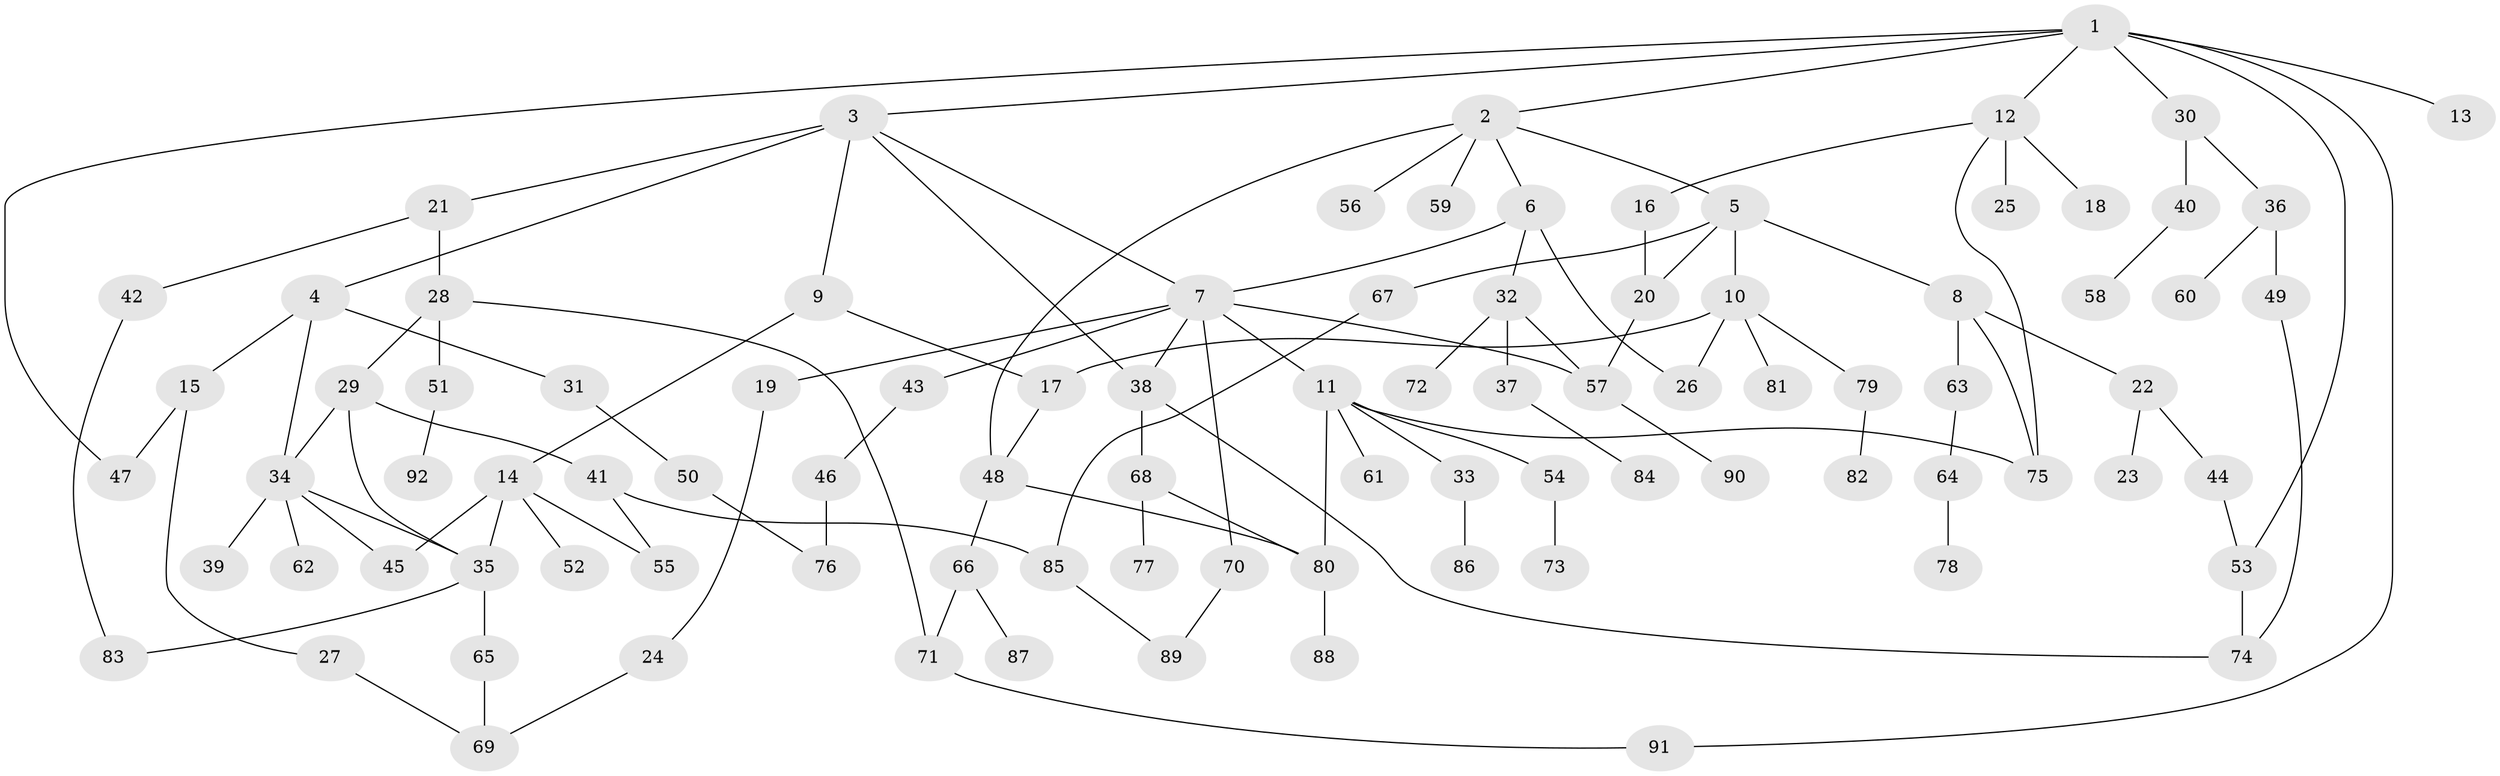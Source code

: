 // coarse degree distribution, {11: 0.037037037037037035, 14: 0.037037037037037035, 5: 0.07407407407407407, 3: 0.2222222222222222, 6: 0.07407407407407407, 1: 0.4074074074074074, 8: 0.037037037037037035, 2: 0.1111111111111111}
// Generated by graph-tools (version 1.1) at 2025/17/03/04/25 18:17:10]
// undirected, 92 vertices, 120 edges
graph export_dot {
graph [start="1"]
  node [color=gray90,style=filled];
  1;
  2;
  3;
  4;
  5;
  6;
  7;
  8;
  9;
  10;
  11;
  12;
  13;
  14;
  15;
  16;
  17;
  18;
  19;
  20;
  21;
  22;
  23;
  24;
  25;
  26;
  27;
  28;
  29;
  30;
  31;
  32;
  33;
  34;
  35;
  36;
  37;
  38;
  39;
  40;
  41;
  42;
  43;
  44;
  45;
  46;
  47;
  48;
  49;
  50;
  51;
  52;
  53;
  54;
  55;
  56;
  57;
  58;
  59;
  60;
  61;
  62;
  63;
  64;
  65;
  66;
  67;
  68;
  69;
  70;
  71;
  72;
  73;
  74;
  75;
  76;
  77;
  78;
  79;
  80;
  81;
  82;
  83;
  84;
  85;
  86;
  87;
  88;
  89;
  90;
  91;
  92;
  1 -- 2;
  1 -- 3;
  1 -- 12;
  1 -- 13;
  1 -- 30;
  1 -- 47;
  1 -- 53;
  1 -- 91;
  2 -- 5;
  2 -- 6;
  2 -- 56;
  2 -- 59;
  2 -- 48;
  3 -- 4;
  3 -- 9;
  3 -- 21;
  3 -- 38;
  3 -- 7;
  4 -- 15;
  4 -- 31;
  4 -- 34;
  5 -- 8;
  5 -- 10;
  5 -- 20;
  5 -- 67;
  6 -- 7;
  6 -- 32;
  6 -- 26;
  7 -- 11;
  7 -- 19;
  7 -- 43;
  7 -- 57;
  7 -- 70;
  7 -- 38;
  8 -- 22;
  8 -- 63;
  8 -- 75;
  9 -- 14;
  9 -- 17;
  10 -- 17;
  10 -- 26;
  10 -- 79;
  10 -- 81;
  11 -- 33;
  11 -- 54;
  11 -- 61;
  11 -- 75;
  11 -- 80;
  12 -- 16;
  12 -- 18;
  12 -- 25;
  12 -- 75;
  14 -- 45;
  14 -- 52;
  14 -- 55;
  14 -- 35;
  15 -- 27;
  15 -- 47;
  16 -- 20;
  17 -- 48;
  19 -- 24;
  20 -- 57;
  21 -- 28;
  21 -- 42;
  22 -- 23;
  22 -- 44;
  24 -- 69;
  27 -- 69;
  28 -- 29;
  28 -- 51;
  28 -- 71;
  29 -- 34;
  29 -- 41;
  29 -- 35;
  30 -- 36;
  30 -- 40;
  31 -- 50;
  32 -- 37;
  32 -- 72;
  32 -- 57;
  33 -- 86;
  34 -- 35;
  34 -- 39;
  34 -- 62;
  34 -- 45;
  35 -- 65;
  35 -- 83;
  36 -- 49;
  36 -- 60;
  37 -- 84;
  38 -- 68;
  38 -- 74;
  40 -- 58;
  41 -- 85;
  41 -- 55;
  42 -- 83;
  43 -- 46;
  44 -- 53;
  46 -- 76;
  48 -- 66;
  48 -- 80;
  49 -- 74;
  50 -- 76;
  51 -- 92;
  53 -- 74;
  54 -- 73;
  57 -- 90;
  63 -- 64;
  64 -- 78;
  65 -- 69;
  66 -- 87;
  66 -- 71;
  67 -- 85;
  68 -- 77;
  68 -- 80;
  70 -- 89;
  71 -- 91;
  79 -- 82;
  80 -- 88;
  85 -- 89;
}
